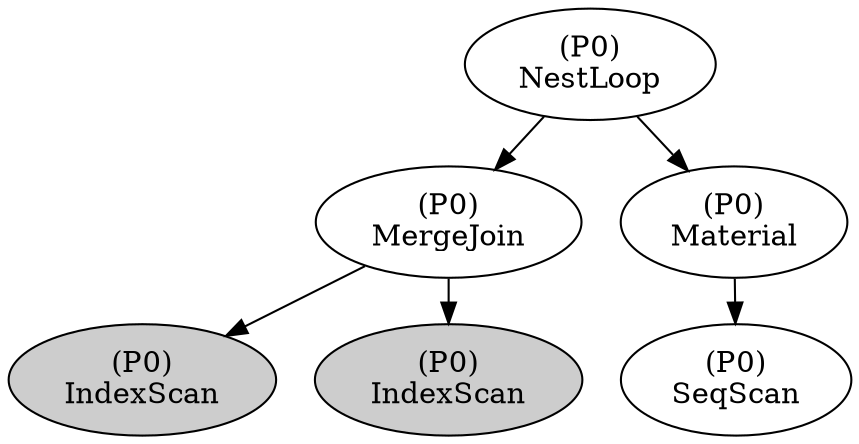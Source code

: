 digraph progress {
    ranksep = 0.3;
    P0x2ae2c98 [label=<(P0)<br/>IndexScan<br/>>, fillcolor="#cdcdcd", style=filled];
    P0x2ae36f0 [label=<(P0)<br/>IndexScan<br/>>, fillcolor="#cdcdcd", style=filled];
    P0x2ae2940 [label=<(P0)<br/>MergeJoin<br/>>];
    P0x2ae2940 -> P0x2ae2c98;
    P0x2ae2940 -> P0x2ae36f0;
    P0x2af0e38 [label=<(P0)<br/>SeqScan<br/>>];
    P0x2af0c38 [label=<(P0)<br/>Material<br/>>];
    P0x2af0c38 -> P0x2af0e38;
    P0x2ae2660 [label=<(P0)<br/>NestLoop<br/>>];
    P0x2ae2660 -> P0x2ae2940;
    P0x2ae2660 -> P0x2af0c38;
}
